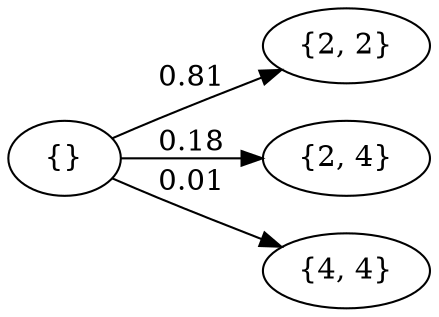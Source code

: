 digraph {
  rankdir=LR;
  s_ [label="{}"];
  s_2_2 [label="{2, 2}"];
  s_2_4 [label="{2, 4}"];
  s_4_4 [label="{4, 4}"];
  s_ -> s_2_2 [label="0.81"]
  s_ -> s_2_4 [label="0.18"]
  s_ -> s_4_4 [label="0.01"]
}
